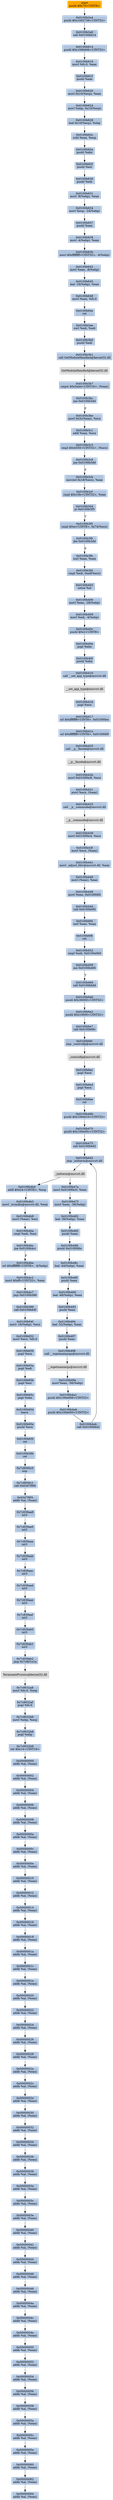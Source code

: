 digraph G {
node[shape=rectangle,style=filled,fillcolor=lightsteelblue,color=lightsteelblue]
bgcolor="transparent"
a0x0100b3a2pushl_0x70UINT8[label="start\npushl $0x70<UINT8>",color="lightgrey",fillcolor="orange"];
a0x0100b3a4pushl_0x1002738UINT32[label="0x0100b3a4\npushl $0x1002738<UINT32>"];
a0x0100b3a9call_0x0100b614[label="0x0100b3a9\ncall 0x0100b614"];
a0x0100b614pushl_0x100b666UINT32[label="0x0100b614\npushl $0x100b666<UINT32>"];
a0x0100b619movl_fs_0_eax[label="0x0100b619\nmovl %fs:0, %eax"];
a0x0100b61fpushl_eax[label="0x0100b61f\npushl %eax"];
a0x0100b620movl_0x10esp__eax[label="0x0100b620\nmovl 0x10(%esp), %eax"];
a0x0100b624movl_ebp_0x10esp_[label="0x0100b624\nmovl %ebp, 0x10(%esp)"];
a0x0100b628leal_0x10esp__ebp[label="0x0100b628\nleal 0x10(%esp), %ebp"];
a0x0100b62csubl_eax_esp[label="0x0100b62c\nsubl %eax, %esp"];
a0x0100b62epushl_ebx[label="0x0100b62e\npushl %ebx"];
a0x0100b62fpushl_esi[label="0x0100b62f\npushl %esi"];
a0x0100b630pushl_edi[label="0x0100b630\npushl %edi"];
a0x0100b631movl__8ebp__eax[label="0x0100b631\nmovl -8(%ebp), %eax"];
a0x0100b634movl_esp__24ebp_[label="0x0100b634\nmovl %esp, -24(%ebp)"];
a0x0100b637pushl_eax[label="0x0100b637\npushl %eax"];
a0x0100b638movl__4ebp__eax[label="0x0100b638\nmovl -4(%ebp), %eax"];
a0x0100b63bmovl_0xffffffffUINT32__4ebp_[label="0x0100b63b\nmovl $0xffffffff<UINT32>, -4(%ebp)"];
a0x0100b642movl_eax__8ebp_[label="0x0100b642\nmovl %eax, -8(%ebp)"];
a0x0100b645leal__16ebp__eax[label="0x0100b645\nleal -16(%ebp), %eax"];
a0x0100b648movl_eax_fs_0[label="0x0100b648\nmovl %eax, %fs:0"];
a0x0100b64eret[label="0x0100b64e\nret"];
a0x0100b3aexorl_edi_edi[label="0x0100b3ae\nxorl %edi, %edi"];
a0x0100b3b0pushl_edi[label="0x0100b3b0\npushl %edi"];
a0x0100b3b1call_GetModuleHandleA_kernel32_dll[label="0x0100b3b1\ncall GetModuleHandleA@kernel32.dll"];
GetModuleHandleA_kernel32_dll[label="GetModuleHandleA@kernel32.dll",color="lightgrey",fillcolor="lightgrey"];
a0x0100b3b7cmpw_0x5a4dUINT16_eax_[label="0x0100b3b7\ncmpw $0x5a4d<UINT16>, (%eax)"];
a0x0100b3bcjne_0x0100b3dd[label="0x0100b3bc\njne 0x0100b3dd"];
a0x0100b3bemovl_0x3ceax__ecx[label="0x0100b3be\nmovl 0x3c(%eax), %ecx"];
a0x0100b3c1addl_eax_ecx[label="0x0100b3c1\naddl %eax, %ecx"];
a0x0100b3c3cmpl_0x4550UINT32_ecx_[label="0x0100b3c3\ncmpl $0x4550<UINT32>, (%ecx)"];
a0x0100b3c9jne_0x0100b3dd[label="0x0100b3c9\njne 0x0100b3dd"];
a0x0100b3cbmovzwl_0x18ecx__eax[label="0x0100b3cb\nmovzwl 0x18(%ecx), %eax"];
a0x0100b3cfcmpl_0x10bUINT32_eax[label="0x0100b3cf\ncmpl $0x10b<UINT32>, %eax"];
a0x0100b3d4je_0x0100b3f5[label="0x0100b3d4\nje 0x0100b3f5"];
a0x0100b3f5cmpl_0xeUINT8_0x74ecx_[label="0x0100b3f5\ncmpl $0xe<UINT8>, 0x74(%ecx)"];
a0x0100b3f9jbe_0x0100b3dd[label="0x0100b3f9\njbe 0x0100b3dd"];
a0x0100b3fbxorl_eax_eax[label="0x0100b3fb\nxorl %eax, %eax"];
a0x0100b3fdcmpl_edi_0xe8ecx_[label="0x0100b3fd\ncmpl %edi, 0xe8(%ecx)"];
a0x0100b403setne_al[label="0x0100b403\nsetne %al"];
a0x0100b406movl_eax__28ebp_[label="0x0100b406\nmovl %eax, -28(%ebp)"];
a0x0100b409movl_edi__4ebp_[label="0x0100b409\nmovl %edi, -4(%ebp)"];
a0x0100b40cpushl_0x2UINT8[label="0x0100b40c\npushl $0x2<UINT8>"];
a0x0100b40epopl_ebx[label="0x0100b40e\npopl %ebx"];
a0x0100b40fpushl_ebx[label="0x0100b40f\npushl %ebx"];
a0x0100b410call___set_app_type_msvcrt_dll[label="0x0100b410\ncall __set_app_type@msvcrt.dll"];
a__set_app_type_msvcrt_dll[label="__set_app_type@msvcrt.dll",color="lightgrey",fillcolor="lightgrey"];
a0x0100b416popl_ecx[label="0x0100b416\npopl %ecx"];
a0x0100b417orl_0xffffffffUINT8_0x0100f4ec[label="0x0100b417\norl $0xffffffff<UINT8>, 0x0100f4ec"];
a0x0100b41eorl_0xffffffffUINT8_0x0100f4f0[label="0x0100b41e\norl $0xffffffff<UINT8>, 0x0100f4f0"];
a0x0100b425call___p__fmode_msvcrt_dll[label="0x0100b425\ncall __p__fmode@msvcrt.dll"];
a__p__fmode_msvcrt_dll[label="__p__fmode@msvcrt.dll",color="lightgrey",fillcolor="lightgrey"];
a0x0100b42bmovl_0x0100f4c8_ecx[label="0x0100b42b\nmovl 0x0100f4c8, %ecx"];
a0x0100b431movl_ecx_eax_[label="0x0100b431\nmovl %ecx, (%eax)"];
a0x0100b433call___p__commode_msvcrt_dll[label="0x0100b433\ncall __p__commode@msvcrt.dll"];
a__p__commode_msvcrt_dll[label="__p__commode@msvcrt.dll",color="lightgrey",fillcolor="lightgrey"];
a0x0100b439movl_0x0100f4c4_ecx[label="0x0100b439\nmovl 0x0100f4c4, %ecx"];
a0x0100b43fmovl_ecx_eax_[label="0x0100b43f\nmovl %ecx, (%eax)"];
a0x0100b441movl__adjust_fdiv_msvcrt_dll_eax[label="0x0100b441\nmovl _adjust_fdiv@msvcrt.dll, %eax"];
a0x0100b446movl_eax__eax[label="0x0100b446\nmovl (%eax), %eax"];
a0x0100b448movl_eax_0x0100f4f4[label="0x0100b448\nmovl %eax, 0x0100f4f4"];
a0x0100b44dcall_0x0100b6f4[label="0x0100b44d\ncall 0x0100b6f4"];
a0x0100b6f4xorl_eax_eax[label="0x0100b6f4\nxorl %eax, %eax"];
a0x0100b6f6ret[label="0x0100b6f6\nret"];
a0x0100b452cmpl_edi_0x0100e0b0[label="0x0100b452\ncmpl %edi, 0x0100e0b0"];
a0x0100b458jne_0x0100b466[label="0x0100b458\njne 0x0100b466"];
a0x0100b466call_0x0100b6dd[label="0x0100b466\ncall 0x0100b6dd"];
a0x0100b6ddpushl_0x30000UINT32[label="0x0100b6dd\npushl $0x30000<UINT32>"];
a0x0100b6e2pushl_0x10000UINT32[label="0x0100b6e2\npushl $0x10000<UINT32>"];
a0x0100b6e7call_0x0100b6fc[label="0x0100b6e7\ncall 0x0100b6fc"];
a0x0100b6fcjmp__controlfp_msvcrt_dll[label="0x0100b6fc\njmp _controlfp@msvcrt.dll"];
a_controlfp_msvcrt_dll[label="_controlfp@msvcrt.dll",color="lightgrey",fillcolor="lightgrey"];
a0x0100b6ecpopl_ecx[label="0x0100b6ec\npopl %ecx"];
a0x0100b6edpopl_ecx[label="0x0100b6ed\npopl %ecx"];
a0x0100b6eeret[label="0x0100b6ee\nret"];
a0x0100b46bpushl_0x100e010UINT32[label="0x0100b46b\npushl $0x100e010<UINT32>"];
a0x0100b470pushl_0x100e00cUINT32[label="0x0100b470\npushl $0x100e00c<UINT32>"];
a0x0100b475call_0x0100b6d2[label="0x0100b475\ncall 0x0100b6d2"];
a0x0100b6d2jmp__initterm_msvcrt_dll[label="0x0100b6d2\njmp _initterm@msvcrt.dll"];
a_initterm_msvcrt_dll[label="_initterm@msvcrt.dll",color="lightgrey",fillcolor="lightgrey"];
a0x0100b47amovl_0x0100f4c0_eax[label="0x0100b47a\nmovl 0x0100f4c0, %eax"];
a0x0100b47fmovl_eax__36ebp_[label="0x0100b47f\nmovl %eax, -36(%ebp)"];
a0x0100b482leal__36ebp__eax[label="0x0100b482\nleal -36(%ebp), %eax"];
a0x0100b485pushl_eax[label="0x0100b485\npushl %eax"];
a0x0100b486pushl_0x0100f4bc[label="0x0100b486\npushl 0x0100f4bc"];
a0x0100b48cleal__44ebp__eax[label="0x0100b48c\nleal -44(%ebp), %eax"];
a0x0100b48fpushl_eax[label="0x0100b48f\npushl %eax"];
a0x0100b490leal__48ebp__eax[label="0x0100b490\nleal -48(%ebp), %eax"];
a0x0100b493pushl_eax[label="0x0100b493\npushl %eax"];
a0x0100b494leal__52ebp__eax[label="0x0100b494\nleal -52(%ebp), %eax"];
a0x0100b497pushl_eax[label="0x0100b497\npushl %eax"];
a0x0100b498call___wgetmainargs_msvcrt_dll[label="0x0100b498\ncall __wgetmainargs@msvcrt.dll"];
a__wgetmainargs_msvcrt_dll[label="__wgetmainargs@msvcrt.dll",color="lightgrey",fillcolor="lightgrey"];
a0x0100b49emovl_eax__56ebp_[label="0x0100b49e\nmovl %eax, -56(%ebp)"];
a0x0100b4a1pushl_0x100e008UINT32[label="0x0100b4a1\npushl $0x100e008<UINT32>"];
a0x0100b4a6pushl_0x100e000UINT32[label="0x0100b4a6\npushl $0x100e000<UINT32>"];
a0x0100b4abcall_0x0100b6d2[label="0x0100b4ab\ncall 0x0100b6d2"];
a0x0100b4b0addl_0x24UINT8_esp[label="0x0100b4b0\naddl $0x24<UINT8>, %esp"];
a0x0100b4b3movl__wcmdln_msvcrt_dll_eax[label="0x0100b4b3\nmovl _wcmdln@msvcrt.dll, %eax"];
a0x0100b4b8movl_eax__esi[label="0x0100b4b8\nmovl (%eax), %esi"];
a0x0100b4bacmpl_edi_esi[label="0x0100b4ba\ncmpl %edi, %esi"];
a0x0100b4bcjne_0x0100b4cc[label="0x0100b4bc\njne 0x0100b4cc"];
a0x0100b4beorl_0xffffffffUINT8__4ebp_[label="0x0100b4be\norl $0xffffffff<UINT8>, -4(%ebp)"];
a0x0100b4c2movl_0xffUINT32_eax[label="0x0100b4c2\nmovl $0xff<UINT32>, %eax"];
a0x0100b4c7jmp_0x0100b586[label="0x0100b4c7\njmp 0x0100b586"];
a0x0100b586call_0x0100b64f[label="0x0100b586\ncall 0x0100b64f"];
a0x0100b64fmovl__16ebp__ecx[label="0x0100b64f\nmovl -16(%ebp), %ecx"];
a0x0100b652movl_ecx_fs_0[label="0x0100b652\nmovl %ecx, %fs:0"];
a0x0100b659popl_ecx[label="0x0100b659\npopl %ecx"];
a0x0100b65apopl_edi[label="0x0100b65a\npopl %edi"];
a0x0100b65bpopl_esi[label="0x0100b65b\npopl %esi"];
a0x0100b65cpopl_ebx[label="0x0100b65c\npopl %ebx"];
a0x0100b65dleave_[label="0x0100b65d\nleave "];
a0x0100b65epushl_ecx[label="0x0100b65e\npushl %ecx"];
a0x0100b65fret[label="0x0100b65f\nret"];
a0x0100b58bret[label="0x0100b58b\nret"];
a0x7c8000c0nop_[label="0x7c8000c0\nnop "];
a0x7c8000c1call_0x63d7f9f4[label="0x7c8000c1\ncall 0x63d7f9f4"];
a0x63d7f9f4addb_al_eax_[label="0x63d7f9f4\naddb %al, (%eax)"];
a0x7c839aa8int3_[label="0x7c839aa8\nint3 "];
a0x7c839aa9int3_[label="0x7c839aa9\nint3 "];
a0x7c839aaaint3_[label="0x7c839aaa\nint3 "];
a0x7c839aabint3_[label="0x7c839aab\nint3 "];
a0x7c839aacint3_[label="0x7c839aac\nint3 "];
a0x7c839aadint3_[label="0x7c839aad\nint3 "];
a0x7c839aaeint3_[label="0x7c839aae\nint3 "];
a0x7c839aafint3_[label="0x7c839aaf\nint3 "];
a0x7c839ab0int3_[label="0x7c839ab0\nint3 "];
a0x7c839ab1int3_[label="0x7c839ab1\nint3 "];
a0x7c839ab2jmp_0x7c801e1a[label="0x7c839ab2\njmp 0x7c801e1a"];
TerminateProcess_kernel32_dll[label="TerminateProcess@kernel32.dll",color="lightgrey",fillcolor="lightgrey"];
a0x7c9032a8movl_fs_0_esp[label="0x7c9032a8\nmovl %fs:0, %esp"];
a0x7c9032afpopl_fs_0[label="0x7c9032af\npopl %fs:0"];
a0x7c9032b6movl_ebp_esp[label="0x7c9032b6\nmovl %ebp, %esp"];
a0x7c9032b8popl_ebp[label="0x7c9032b8\npopl %ebp"];
a0x7c9032b9ret_0x14UINT16[label="0x7c9032b9\nret $0x14<UINT16>"];
a0x00000000addb_al_eax_[label="0x00000000\naddb %al, (%eax)"];
a0x00000002addb_al_eax_[label="0x00000002\naddb %al, (%eax)"];
a0x00000004addb_al_eax_[label="0x00000004\naddb %al, (%eax)"];
a0x00000006addb_al_eax_[label="0x00000006\naddb %al, (%eax)"];
a0x00000008addb_al_eax_[label="0x00000008\naddb %al, (%eax)"];
a0x0000000aaddb_al_eax_[label="0x0000000a\naddb %al, (%eax)"];
a0x0000000caddb_al_eax_[label="0x0000000c\naddb %al, (%eax)"];
a0x0000000eaddb_al_eax_[label="0x0000000e\naddb %al, (%eax)"];
a0x00000010addb_al_eax_[label="0x00000010\naddb %al, (%eax)"];
a0x00000012addb_al_eax_[label="0x00000012\naddb %al, (%eax)"];
a0x00000014addb_al_eax_[label="0x00000014\naddb %al, (%eax)"];
a0x00000016addb_al_eax_[label="0x00000016\naddb %al, (%eax)"];
a0x00000018addb_al_eax_[label="0x00000018\naddb %al, (%eax)"];
a0x0000001aaddb_al_eax_[label="0x0000001a\naddb %al, (%eax)"];
a0x0000001caddb_al_eax_[label="0x0000001c\naddb %al, (%eax)"];
a0x0000001eaddb_al_eax_[label="0x0000001e\naddb %al, (%eax)"];
a0x00000020addb_al_eax_[label="0x00000020\naddb %al, (%eax)"];
a0x00000022addb_al_eax_[label="0x00000022\naddb %al, (%eax)"];
a0x00000024addb_al_eax_[label="0x00000024\naddb %al, (%eax)"];
a0x00000026addb_al_eax_[label="0x00000026\naddb %al, (%eax)"];
a0x00000028addb_al_eax_[label="0x00000028\naddb %al, (%eax)"];
a0x0000002aaddb_al_eax_[label="0x0000002a\naddb %al, (%eax)"];
a0x0000002caddb_al_eax_[label="0x0000002c\naddb %al, (%eax)"];
a0x0000002eaddb_al_eax_[label="0x0000002e\naddb %al, (%eax)"];
a0x00000030addb_al_eax_[label="0x00000030\naddb %al, (%eax)"];
a0x00000032addb_al_eax_[label="0x00000032\naddb %al, (%eax)"];
a0x00000034addb_al_eax_[label="0x00000034\naddb %al, (%eax)"];
a0x00000036addb_al_eax_[label="0x00000036\naddb %al, (%eax)"];
a0x00000038addb_al_eax_[label="0x00000038\naddb %al, (%eax)"];
a0x0000003aaddb_al_eax_[label="0x0000003a\naddb %al, (%eax)"];
a0x0000003caddb_al_eax_[label="0x0000003c\naddb %al, (%eax)"];
a0x0000003eaddb_al_eax_[label="0x0000003e\naddb %al, (%eax)"];
a0x00000040addb_al_eax_[label="0x00000040\naddb %al, (%eax)"];
a0x00000042addb_al_eax_[label="0x00000042\naddb %al, (%eax)"];
a0x00000044addb_al_eax_[label="0x00000044\naddb %al, (%eax)"];
a0x00000046addb_al_eax_[label="0x00000046\naddb %al, (%eax)"];
a0x00000048addb_al_eax_[label="0x00000048\naddb %al, (%eax)"];
a0x0000004aaddb_al_eax_[label="0x0000004a\naddb %al, (%eax)"];
a0x0000004caddb_al_eax_[label="0x0000004c\naddb %al, (%eax)"];
a0x0000004eaddb_al_eax_[label="0x0000004e\naddb %al, (%eax)"];
a0x00000050addb_al_eax_[label="0x00000050\naddb %al, (%eax)"];
a0x00000052addb_al_eax_[label="0x00000052\naddb %al, (%eax)"];
a0x00000054addb_al_eax_[label="0x00000054\naddb %al, (%eax)"];
a0x00000056addb_al_eax_[label="0x00000056\naddb %al, (%eax)"];
a0x00000058addb_al_eax_[label="0x00000058\naddb %al, (%eax)"];
a0x0000005aaddb_al_eax_[label="0x0000005a\naddb %al, (%eax)"];
a0x0000005caddb_al_eax_[label="0x0000005c\naddb %al, (%eax)"];
a0x0000005eaddb_al_eax_[label="0x0000005e\naddb %al, (%eax)"];
a0x00000060addb_al_eax_[label="0x00000060\naddb %al, (%eax)"];
a0x00000062addb_al_eax_[label="0x00000062\naddb %al, (%eax)"];
a0x00000064addb_al_eax_[label="0x00000064\naddb %al, (%eax)"];
a0x0100b3a2pushl_0x70UINT8 -> a0x0100b3a4pushl_0x1002738UINT32 [color="#000000"];
a0x0100b3a4pushl_0x1002738UINT32 -> a0x0100b3a9call_0x0100b614 [color="#000000"];
a0x0100b3a9call_0x0100b614 -> a0x0100b614pushl_0x100b666UINT32 [color="#000000"];
a0x0100b614pushl_0x100b666UINT32 -> a0x0100b619movl_fs_0_eax [color="#000000"];
a0x0100b619movl_fs_0_eax -> a0x0100b61fpushl_eax [color="#000000"];
a0x0100b61fpushl_eax -> a0x0100b620movl_0x10esp__eax [color="#000000"];
a0x0100b620movl_0x10esp__eax -> a0x0100b624movl_ebp_0x10esp_ [color="#000000"];
a0x0100b624movl_ebp_0x10esp_ -> a0x0100b628leal_0x10esp__ebp [color="#000000"];
a0x0100b628leal_0x10esp__ebp -> a0x0100b62csubl_eax_esp [color="#000000"];
a0x0100b62csubl_eax_esp -> a0x0100b62epushl_ebx [color="#000000"];
a0x0100b62epushl_ebx -> a0x0100b62fpushl_esi [color="#000000"];
a0x0100b62fpushl_esi -> a0x0100b630pushl_edi [color="#000000"];
a0x0100b630pushl_edi -> a0x0100b631movl__8ebp__eax [color="#000000"];
a0x0100b631movl__8ebp__eax -> a0x0100b634movl_esp__24ebp_ [color="#000000"];
a0x0100b634movl_esp__24ebp_ -> a0x0100b637pushl_eax [color="#000000"];
a0x0100b637pushl_eax -> a0x0100b638movl__4ebp__eax [color="#000000"];
a0x0100b638movl__4ebp__eax -> a0x0100b63bmovl_0xffffffffUINT32__4ebp_ [color="#000000"];
a0x0100b63bmovl_0xffffffffUINT32__4ebp_ -> a0x0100b642movl_eax__8ebp_ [color="#000000"];
a0x0100b642movl_eax__8ebp_ -> a0x0100b645leal__16ebp__eax [color="#000000"];
a0x0100b645leal__16ebp__eax -> a0x0100b648movl_eax_fs_0 [color="#000000"];
a0x0100b648movl_eax_fs_0 -> a0x0100b64eret [color="#000000"];
a0x0100b64eret -> a0x0100b3aexorl_edi_edi [color="#000000"];
a0x0100b3aexorl_edi_edi -> a0x0100b3b0pushl_edi [color="#000000"];
a0x0100b3b0pushl_edi -> a0x0100b3b1call_GetModuleHandleA_kernel32_dll [color="#000000"];
a0x0100b3b1call_GetModuleHandleA_kernel32_dll -> GetModuleHandleA_kernel32_dll [color="#000000"];
GetModuleHandleA_kernel32_dll -> a0x0100b3b7cmpw_0x5a4dUINT16_eax_ [color="#000000"];
a0x0100b3b7cmpw_0x5a4dUINT16_eax_ -> a0x0100b3bcjne_0x0100b3dd [color="#000000"];
a0x0100b3bcjne_0x0100b3dd -> a0x0100b3bemovl_0x3ceax__ecx [color="#000000",label="F"];
a0x0100b3bemovl_0x3ceax__ecx -> a0x0100b3c1addl_eax_ecx [color="#000000"];
a0x0100b3c1addl_eax_ecx -> a0x0100b3c3cmpl_0x4550UINT32_ecx_ [color="#000000"];
a0x0100b3c3cmpl_0x4550UINT32_ecx_ -> a0x0100b3c9jne_0x0100b3dd [color="#000000"];
a0x0100b3c9jne_0x0100b3dd -> a0x0100b3cbmovzwl_0x18ecx__eax [color="#000000",label="F"];
a0x0100b3cbmovzwl_0x18ecx__eax -> a0x0100b3cfcmpl_0x10bUINT32_eax [color="#000000"];
a0x0100b3cfcmpl_0x10bUINT32_eax -> a0x0100b3d4je_0x0100b3f5 [color="#000000"];
a0x0100b3d4je_0x0100b3f5 -> a0x0100b3f5cmpl_0xeUINT8_0x74ecx_ [color="#000000",label="T"];
a0x0100b3f5cmpl_0xeUINT8_0x74ecx_ -> a0x0100b3f9jbe_0x0100b3dd [color="#000000"];
a0x0100b3f9jbe_0x0100b3dd -> a0x0100b3fbxorl_eax_eax [color="#000000",label="F"];
a0x0100b3fbxorl_eax_eax -> a0x0100b3fdcmpl_edi_0xe8ecx_ [color="#000000"];
a0x0100b3fdcmpl_edi_0xe8ecx_ -> a0x0100b403setne_al [color="#000000"];
a0x0100b403setne_al -> a0x0100b406movl_eax__28ebp_ [color="#000000"];
a0x0100b406movl_eax__28ebp_ -> a0x0100b409movl_edi__4ebp_ [color="#000000"];
a0x0100b409movl_edi__4ebp_ -> a0x0100b40cpushl_0x2UINT8 [color="#000000"];
a0x0100b40cpushl_0x2UINT8 -> a0x0100b40epopl_ebx [color="#000000"];
a0x0100b40epopl_ebx -> a0x0100b40fpushl_ebx [color="#000000"];
a0x0100b40fpushl_ebx -> a0x0100b410call___set_app_type_msvcrt_dll [color="#000000"];
a0x0100b410call___set_app_type_msvcrt_dll -> a__set_app_type_msvcrt_dll [color="#000000"];
a__set_app_type_msvcrt_dll -> a0x0100b416popl_ecx [color="#000000"];
a0x0100b416popl_ecx -> a0x0100b417orl_0xffffffffUINT8_0x0100f4ec [color="#000000"];
a0x0100b417orl_0xffffffffUINT8_0x0100f4ec -> a0x0100b41eorl_0xffffffffUINT8_0x0100f4f0 [color="#000000"];
a0x0100b41eorl_0xffffffffUINT8_0x0100f4f0 -> a0x0100b425call___p__fmode_msvcrt_dll [color="#000000"];
a0x0100b425call___p__fmode_msvcrt_dll -> a__p__fmode_msvcrt_dll [color="#000000"];
a__p__fmode_msvcrt_dll -> a0x0100b42bmovl_0x0100f4c8_ecx [color="#000000"];
a0x0100b42bmovl_0x0100f4c8_ecx -> a0x0100b431movl_ecx_eax_ [color="#000000"];
a0x0100b431movl_ecx_eax_ -> a0x0100b433call___p__commode_msvcrt_dll [color="#000000"];
a0x0100b433call___p__commode_msvcrt_dll -> a__p__commode_msvcrt_dll [color="#000000"];
a__p__commode_msvcrt_dll -> a0x0100b439movl_0x0100f4c4_ecx [color="#000000"];
a0x0100b439movl_0x0100f4c4_ecx -> a0x0100b43fmovl_ecx_eax_ [color="#000000"];
a0x0100b43fmovl_ecx_eax_ -> a0x0100b441movl__adjust_fdiv_msvcrt_dll_eax [color="#000000"];
a0x0100b441movl__adjust_fdiv_msvcrt_dll_eax -> a0x0100b446movl_eax__eax [color="#000000"];
a0x0100b446movl_eax__eax -> a0x0100b448movl_eax_0x0100f4f4 [color="#000000"];
a0x0100b448movl_eax_0x0100f4f4 -> a0x0100b44dcall_0x0100b6f4 [color="#000000"];
a0x0100b44dcall_0x0100b6f4 -> a0x0100b6f4xorl_eax_eax [color="#000000"];
a0x0100b6f4xorl_eax_eax -> a0x0100b6f6ret [color="#000000"];
a0x0100b6f6ret -> a0x0100b452cmpl_edi_0x0100e0b0 [color="#000000"];
a0x0100b452cmpl_edi_0x0100e0b0 -> a0x0100b458jne_0x0100b466 [color="#000000"];
a0x0100b458jne_0x0100b466 -> a0x0100b466call_0x0100b6dd [color="#000000",label="T"];
a0x0100b466call_0x0100b6dd -> a0x0100b6ddpushl_0x30000UINT32 [color="#000000"];
a0x0100b6ddpushl_0x30000UINT32 -> a0x0100b6e2pushl_0x10000UINT32 [color="#000000"];
a0x0100b6e2pushl_0x10000UINT32 -> a0x0100b6e7call_0x0100b6fc [color="#000000"];
a0x0100b6e7call_0x0100b6fc -> a0x0100b6fcjmp__controlfp_msvcrt_dll [color="#000000"];
a0x0100b6fcjmp__controlfp_msvcrt_dll -> a_controlfp_msvcrt_dll [color="#000000"];
a_controlfp_msvcrt_dll -> a0x0100b6ecpopl_ecx [color="#000000"];
a0x0100b6ecpopl_ecx -> a0x0100b6edpopl_ecx [color="#000000"];
a0x0100b6edpopl_ecx -> a0x0100b6eeret [color="#000000"];
a0x0100b6eeret -> a0x0100b46bpushl_0x100e010UINT32 [color="#000000"];
a0x0100b46bpushl_0x100e010UINT32 -> a0x0100b470pushl_0x100e00cUINT32 [color="#000000"];
a0x0100b470pushl_0x100e00cUINT32 -> a0x0100b475call_0x0100b6d2 [color="#000000"];
a0x0100b475call_0x0100b6d2 -> a0x0100b6d2jmp__initterm_msvcrt_dll [color="#000000"];
a0x0100b6d2jmp__initterm_msvcrt_dll -> a_initterm_msvcrt_dll [color="#000000"];
a_initterm_msvcrt_dll -> a0x0100b47amovl_0x0100f4c0_eax [color="#000000"];
a0x0100b47amovl_0x0100f4c0_eax -> a0x0100b47fmovl_eax__36ebp_ [color="#000000"];
a0x0100b47fmovl_eax__36ebp_ -> a0x0100b482leal__36ebp__eax [color="#000000"];
a0x0100b482leal__36ebp__eax -> a0x0100b485pushl_eax [color="#000000"];
a0x0100b485pushl_eax -> a0x0100b486pushl_0x0100f4bc [color="#000000"];
a0x0100b486pushl_0x0100f4bc -> a0x0100b48cleal__44ebp__eax [color="#000000"];
a0x0100b48cleal__44ebp__eax -> a0x0100b48fpushl_eax [color="#000000"];
a0x0100b48fpushl_eax -> a0x0100b490leal__48ebp__eax [color="#000000"];
a0x0100b490leal__48ebp__eax -> a0x0100b493pushl_eax [color="#000000"];
a0x0100b493pushl_eax -> a0x0100b494leal__52ebp__eax [color="#000000"];
a0x0100b494leal__52ebp__eax -> a0x0100b497pushl_eax [color="#000000"];
a0x0100b497pushl_eax -> a0x0100b498call___wgetmainargs_msvcrt_dll [color="#000000"];
a0x0100b498call___wgetmainargs_msvcrt_dll -> a__wgetmainargs_msvcrt_dll [color="#000000"];
a__wgetmainargs_msvcrt_dll -> a0x0100b49emovl_eax__56ebp_ [color="#000000"];
a0x0100b49emovl_eax__56ebp_ -> a0x0100b4a1pushl_0x100e008UINT32 [color="#000000"];
a0x0100b4a1pushl_0x100e008UINT32 -> a0x0100b4a6pushl_0x100e000UINT32 [color="#000000"];
a0x0100b4a6pushl_0x100e000UINT32 -> a0x0100b4abcall_0x0100b6d2 [color="#000000"];
a0x0100b4abcall_0x0100b6d2 -> a0x0100b6d2jmp__initterm_msvcrt_dll [color="#000000"];
a_initterm_msvcrt_dll -> a0x0100b4b0addl_0x24UINT8_esp [color="#000000"];
a0x0100b4b0addl_0x24UINT8_esp -> a0x0100b4b3movl__wcmdln_msvcrt_dll_eax [color="#000000"];
a0x0100b4b3movl__wcmdln_msvcrt_dll_eax -> a0x0100b4b8movl_eax__esi [color="#000000"];
a0x0100b4b8movl_eax__esi -> a0x0100b4bacmpl_edi_esi [color="#000000"];
a0x0100b4bacmpl_edi_esi -> a0x0100b4bcjne_0x0100b4cc [color="#000000"];
a0x0100b4bcjne_0x0100b4cc -> a0x0100b4beorl_0xffffffffUINT8__4ebp_ [color="#000000",label="F"];
a0x0100b4beorl_0xffffffffUINT8__4ebp_ -> a0x0100b4c2movl_0xffUINT32_eax [color="#000000"];
a0x0100b4c2movl_0xffUINT32_eax -> a0x0100b4c7jmp_0x0100b586 [color="#000000"];
a0x0100b4c7jmp_0x0100b586 -> a0x0100b586call_0x0100b64f [color="#000000"];
a0x0100b586call_0x0100b64f -> a0x0100b64fmovl__16ebp__ecx [color="#000000"];
a0x0100b64fmovl__16ebp__ecx -> a0x0100b652movl_ecx_fs_0 [color="#000000"];
a0x0100b652movl_ecx_fs_0 -> a0x0100b659popl_ecx [color="#000000"];
a0x0100b659popl_ecx -> a0x0100b65apopl_edi [color="#000000"];
a0x0100b65apopl_edi -> a0x0100b65bpopl_esi [color="#000000"];
a0x0100b65bpopl_esi -> a0x0100b65cpopl_ebx [color="#000000"];
a0x0100b65cpopl_ebx -> a0x0100b65dleave_ [color="#000000"];
a0x0100b65dleave_ -> a0x0100b65epushl_ecx [color="#000000"];
a0x0100b65epushl_ecx -> a0x0100b65fret [color="#000000"];
a0x0100b65fret -> a0x0100b58bret [color="#000000"];
a0x0100b58bret -> a0x7c8000c0nop_ [color="#000000"];
a0x7c8000c0nop_ -> a0x7c8000c1call_0x63d7f9f4 [color="#000000"];
a0x7c8000c1call_0x63d7f9f4 -> a0x63d7f9f4addb_al_eax_ [color="#000000"];
a0x63d7f9f4addb_al_eax_ -> a0x7c839aa8int3_ [color="#000000"];
a0x7c839aa8int3_ -> a0x7c839aa9int3_ [color="#000000"];
a0x7c839aa9int3_ -> a0x7c839aaaint3_ [color="#000000"];
a0x7c839aaaint3_ -> a0x7c839aabint3_ [color="#000000"];
a0x7c839aabint3_ -> a0x7c839aacint3_ [color="#000000"];
a0x7c839aacint3_ -> a0x7c839aadint3_ [color="#000000"];
a0x7c839aadint3_ -> a0x7c839aaeint3_ [color="#000000"];
a0x7c839aaeint3_ -> a0x7c839aafint3_ [color="#000000"];
a0x7c839aafint3_ -> a0x7c839ab0int3_ [color="#000000"];
a0x7c839ab0int3_ -> a0x7c839ab1int3_ [color="#000000"];
a0x7c839ab1int3_ -> a0x7c839ab2jmp_0x7c801e1a [color="#000000"];
a0x7c839ab2jmp_0x7c801e1a -> TerminateProcess_kernel32_dll [color="#000000"];
TerminateProcess_kernel32_dll -> a0x7c9032a8movl_fs_0_esp [color="#000000"];
a0x7c9032a8movl_fs_0_esp -> a0x7c9032afpopl_fs_0 [color="#000000"];
a0x7c9032afpopl_fs_0 -> a0x7c9032b6movl_ebp_esp [color="#000000"];
a0x7c9032b6movl_ebp_esp -> a0x7c9032b8popl_ebp [color="#000000"];
a0x7c9032b8popl_ebp -> a0x7c9032b9ret_0x14UINT16 [color="#000000"];
a0x7c9032b9ret_0x14UINT16 -> a0x00000000addb_al_eax_ [color="#000000"];
a0x00000000addb_al_eax_ -> a0x00000002addb_al_eax_ [color="#000000"];
a0x00000002addb_al_eax_ -> a0x00000004addb_al_eax_ [color="#000000"];
a0x00000004addb_al_eax_ -> a0x00000006addb_al_eax_ [color="#000000"];
a0x00000006addb_al_eax_ -> a0x00000008addb_al_eax_ [color="#000000"];
a0x00000008addb_al_eax_ -> a0x0000000aaddb_al_eax_ [color="#000000"];
a0x0000000aaddb_al_eax_ -> a0x0000000caddb_al_eax_ [color="#000000"];
a0x0000000caddb_al_eax_ -> a0x0000000eaddb_al_eax_ [color="#000000"];
a0x0000000eaddb_al_eax_ -> a0x00000010addb_al_eax_ [color="#000000"];
a0x00000010addb_al_eax_ -> a0x00000012addb_al_eax_ [color="#000000"];
a0x00000012addb_al_eax_ -> a0x00000014addb_al_eax_ [color="#000000"];
a0x00000014addb_al_eax_ -> a0x00000016addb_al_eax_ [color="#000000"];
a0x00000016addb_al_eax_ -> a0x00000018addb_al_eax_ [color="#000000"];
a0x00000018addb_al_eax_ -> a0x0000001aaddb_al_eax_ [color="#000000"];
a0x0000001aaddb_al_eax_ -> a0x0000001caddb_al_eax_ [color="#000000"];
a0x0000001caddb_al_eax_ -> a0x0000001eaddb_al_eax_ [color="#000000"];
a0x0000001eaddb_al_eax_ -> a0x00000020addb_al_eax_ [color="#000000"];
a0x00000020addb_al_eax_ -> a0x00000022addb_al_eax_ [color="#000000"];
a0x00000022addb_al_eax_ -> a0x00000024addb_al_eax_ [color="#000000"];
a0x00000024addb_al_eax_ -> a0x00000026addb_al_eax_ [color="#000000"];
a0x00000026addb_al_eax_ -> a0x00000028addb_al_eax_ [color="#000000"];
a0x00000028addb_al_eax_ -> a0x0000002aaddb_al_eax_ [color="#000000"];
a0x0000002aaddb_al_eax_ -> a0x0000002caddb_al_eax_ [color="#000000"];
a0x0000002caddb_al_eax_ -> a0x0000002eaddb_al_eax_ [color="#000000"];
a0x0000002eaddb_al_eax_ -> a0x00000030addb_al_eax_ [color="#000000"];
a0x00000030addb_al_eax_ -> a0x00000032addb_al_eax_ [color="#000000"];
a0x00000032addb_al_eax_ -> a0x00000034addb_al_eax_ [color="#000000"];
a0x00000034addb_al_eax_ -> a0x00000036addb_al_eax_ [color="#000000"];
a0x00000036addb_al_eax_ -> a0x00000038addb_al_eax_ [color="#000000"];
a0x00000038addb_al_eax_ -> a0x0000003aaddb_al_eax_ [color="#000000"];
a0x0000003aaddb_al_eax_ -> a0x0000003caddb_al_eax_ [color="#000000"];
a0x0000003caddb_al_eax_ -> a0x0000003eaddb_al_eax_ [color="#000000"];
a0x0000003eaddb_al_eax_ -> a0x00000040addb_al_eax_ [color="#000000"];
a0x00000040addb_al_eax_ -> a0x00000042addb_al_eax_ [color="#000000"];
a0x00000042addb_al_eax_ -> a0x00000044addb_al_eax_ [color="#000000"];
a0x00000044addb_al_eax_ -> a0x00000046addb_al_eax_ [color="#000000"];
a0x00000046addb_al_eax_ -> a0x00000048addb_al_eax_ [color="#000000"];
a0x00000048addb_al_eax_ -> a0x0000004aaddb_al_eax_ [color="#000000"];
a0x0000004aaddb_al_eax_ -> a0x0000004caddb_al_eax_ [color="#000000"];
a0x0000004caddb_al_eax_ -> a0x0000004eaddb_al_eax_ [color="#000000"];
a0x0000004eaddb_al_eax_ -> a0x00000050addb_al_eax_ [color="#000000"];
a0x00000050addb_al_eax_ -> a0x00000052addb_al_eax_ [color="#000000"];
a0x00000052addb_al_eax_ -> a0x00000054addb_al_eax_ [color="#000000"];
a0x00000054addb_al_eax_ -> a0x00000056addb_al_eax_ [color="#000000"];
a0x00000056addb_al_eax_ -> a0x00000058addb_al_eax_ [color="#000000"];
a0x00000058addb_al_eax_ -> a0x0000005aaddb_al_eax_ [color="#000000"];
a0x0000005aaddb_al_eax_ -> a0x0000005caddb_al_eax_ [color="#000000"];
a0x0000005caddb_al_eax_ -> a0x0000005eaddb_al_eax_ [color="#000000"];
a0x0000005eaddb_al_eax_ -> a0x00000060addb_al_eax_ [color="#000000"];
a0x00000060addb_al_eax_ -> a0x00000062addb_al_eax_ [color="#000000"];
a0x00000062addb_al_eax_ -> a0x00000064addb_al_eax_ [color="#000000"];
}

